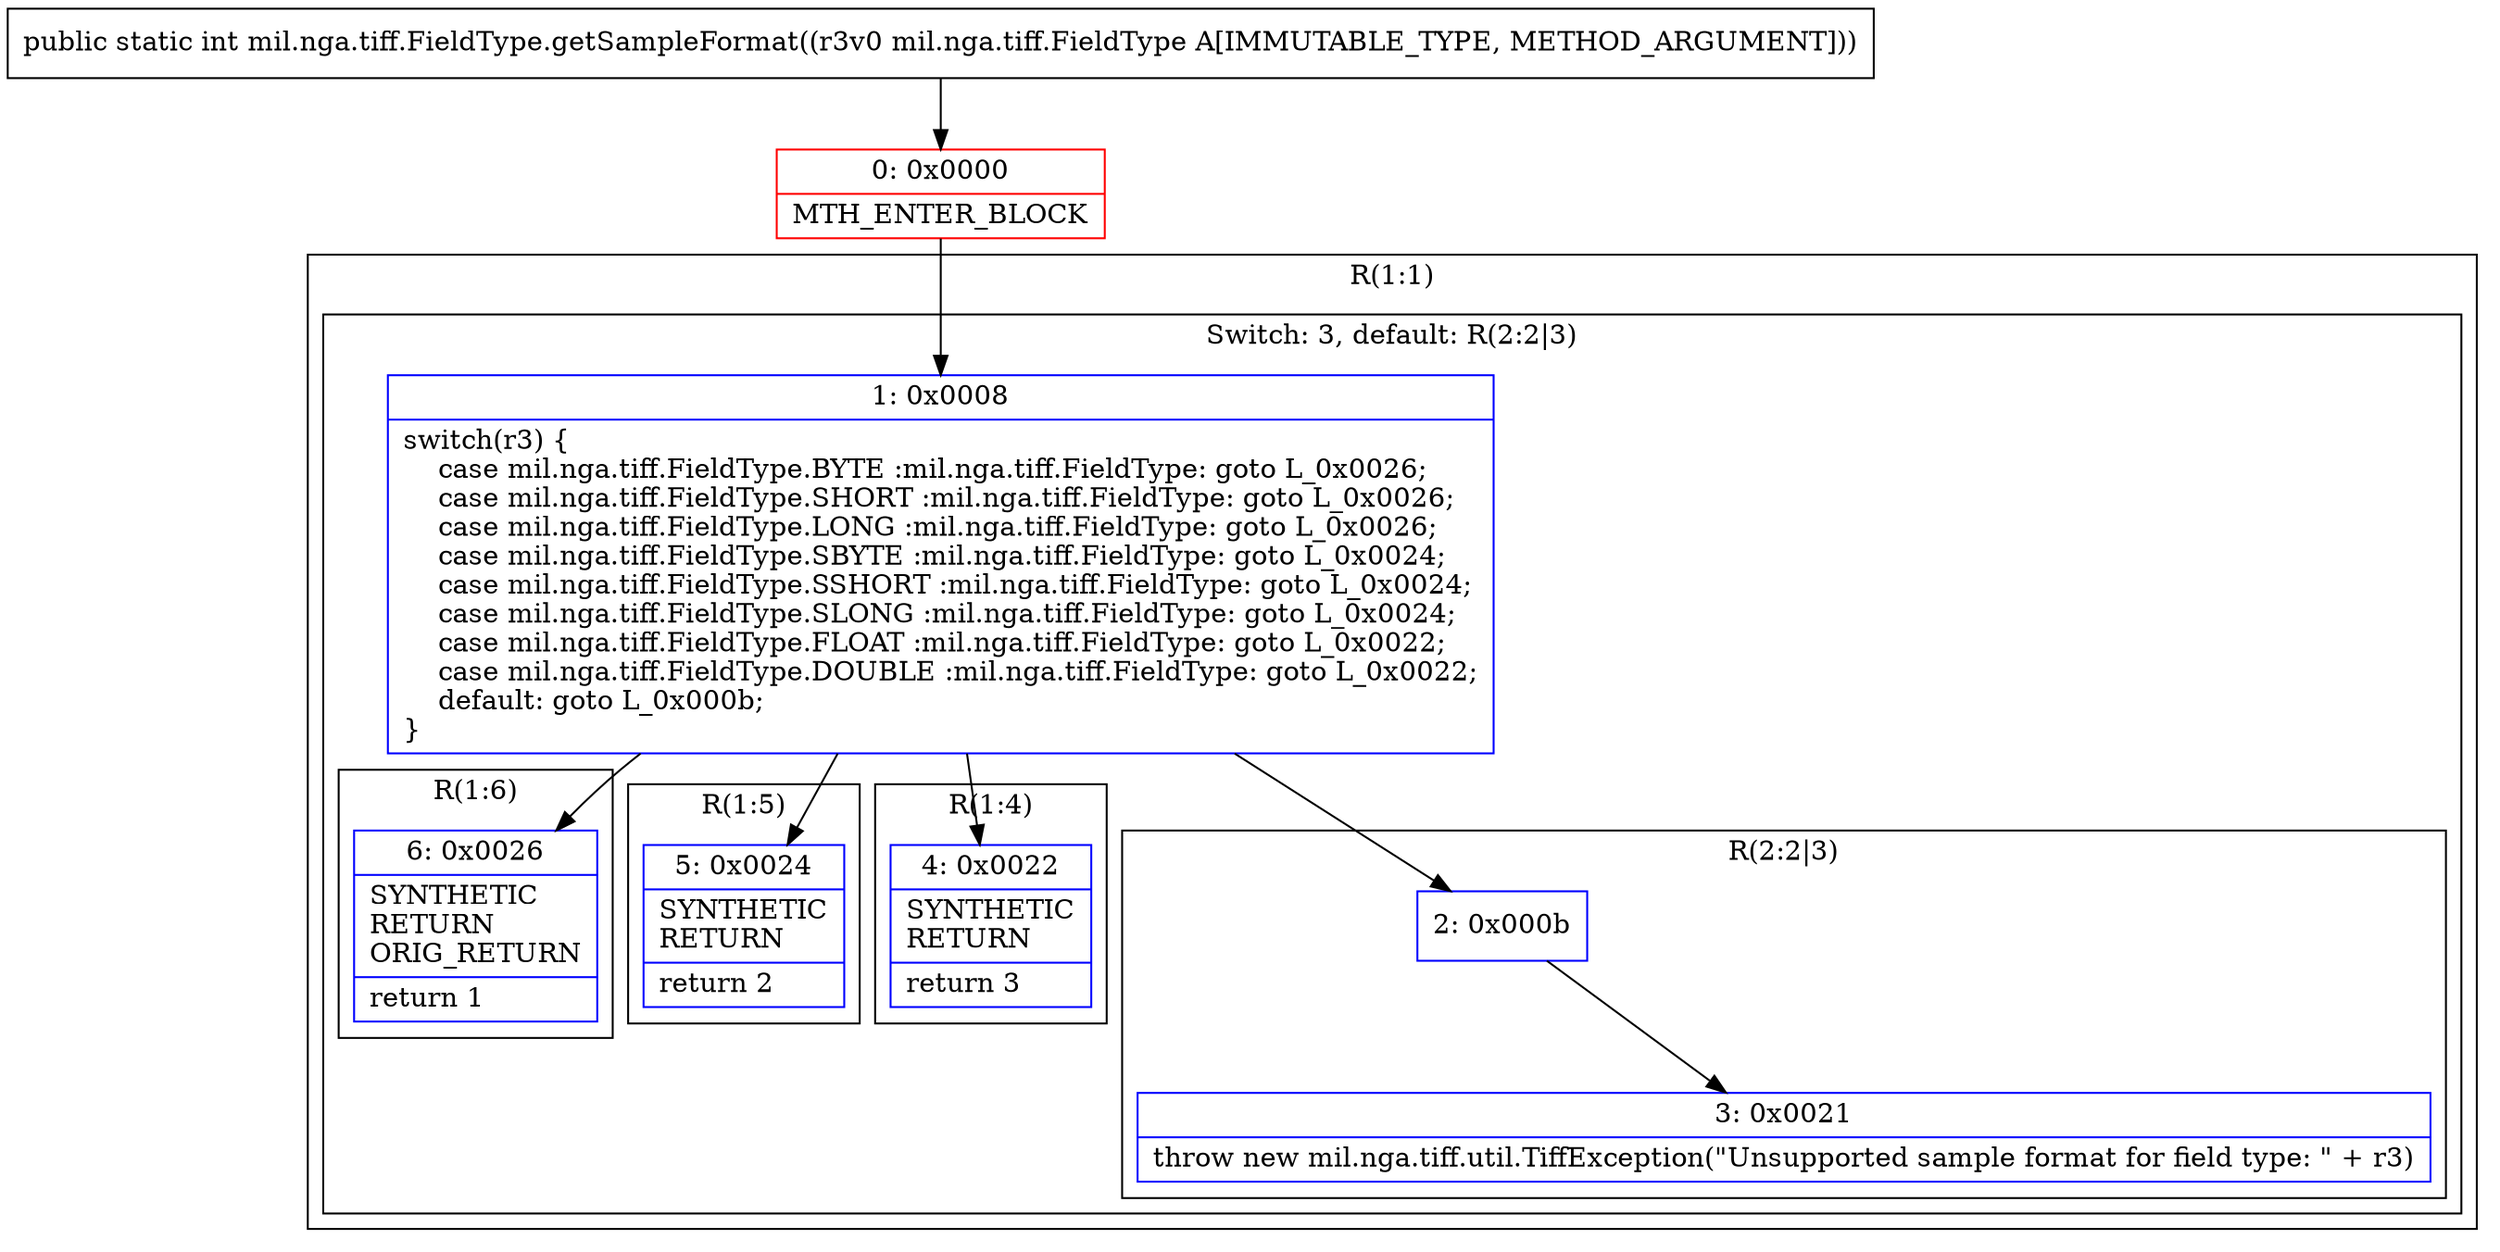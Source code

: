 digraph "CFG formil.nga.tiff.FieldType.getSampleFormat(Lmil\/nga\/tiff\/FieldType;)I" {
subgraph cluster_Region_1899642039 {
label = "R(1:1)";
node [shape=record,color=blue];
subgraph cluster_SwitchRegion_1268022357 {
label = "Switch: 3, default: R(2:2|3)";
node [shape=record,color=blue];
Node_1 [shape=record,label="{1\:\ 0x0008|switch(r3) \{\l    case mil.nga.tiff.FieldType.BYTE :mil.nga.tiff.FieldType: goto L_0x0026;\l    case mil.nga.tiff.FieldType.SHORT :mil.nga.tiff.FieldType: goto L_0x0026;\l    case mil.nga.tiff.FieldType.LONG :mil.nga.tiff.FieldType: goto L_0x0026;\l    case mil.nga.tiff.FieldType.SBYTE :mil.nga.tiff.FieldType: goto L_0x0024;\l    case mil.nga.tiff.FieldType.SSHORT :mil.nga.tiff.FieldType: goto L_0x0024;\l    case mil.nga.tiff.FieldType.SLONG :mil.nga.tiff.FieldType: goto L_0x0024;\l    case mil.nga.tiff.FieldType.FLOAT :mil.nga.tiff.FieldType: goto L_0x0022;\l    case mil.nga.tiff.FieldType.DOUBLE :mil.nga.tiff.FieldType: goto L_0x0022;\l    default: goto L_0x000b;\l\}\l}"];
subgraph cluster_Region_493162375 {
label = "R(1:6)";
node [shape=record,color=blue];
Node_6 [shape=record,label="{6\:\ 0x0026|SYNTHETIC\lRETURN\lORIG_RETURN\l|return 1\l}"];
}
subgraph cluster_Region_1483216291 {
label = "R(1:5)";
node [shape=record,color=blue];
Node_5 [shape=record,label="{5\:\ 0x0024|SYNTHETIC\lRETURN\l|return 2\l}"];
}
subgraph cluster_Region_2014795165 {
label = "R(1:4)";
node [shape=record,color=blue];
Node_4 [shape=record,label="{4\:\ 0x0022|SYNTHETIC\lRETURN\l|return 3\l}"];
}
subgraph cluster_Region_277477406 {
label = "R(2:2|3)";
node [shape=record,color=blue];
Node_2 [shape=record,label="{2\:\ 0x000b}"];
Node_3 [shape=record,label="{3\:\ 0x0021|throw new mil.nga.tiff.util.TiffException(\"Unsupported sample format for field type: \" + r3)\l}"];
}
}
}
Node_0 [shape=record,color=red,label="{0\:\ 0x0000|MTH_ENTER_BLOCK\l}"];
MethodNode[shape=record,label="{public static int mil.nga.tiff.FieldType.getSampleFormat((r3v0 mil.nga.tiff.FieldType A[IMMUTABLE_TYPE, METHOD_ARGUMENT])) }"];
MethodNode -> Node_0;
Node_1 -> Node_2;
Node_1 -> Node_4;
Node_1 -> Node_5;
Node_1 -> Node_6;
Node_2 -> Node_3;
Node_0 -> Node_1;
}

